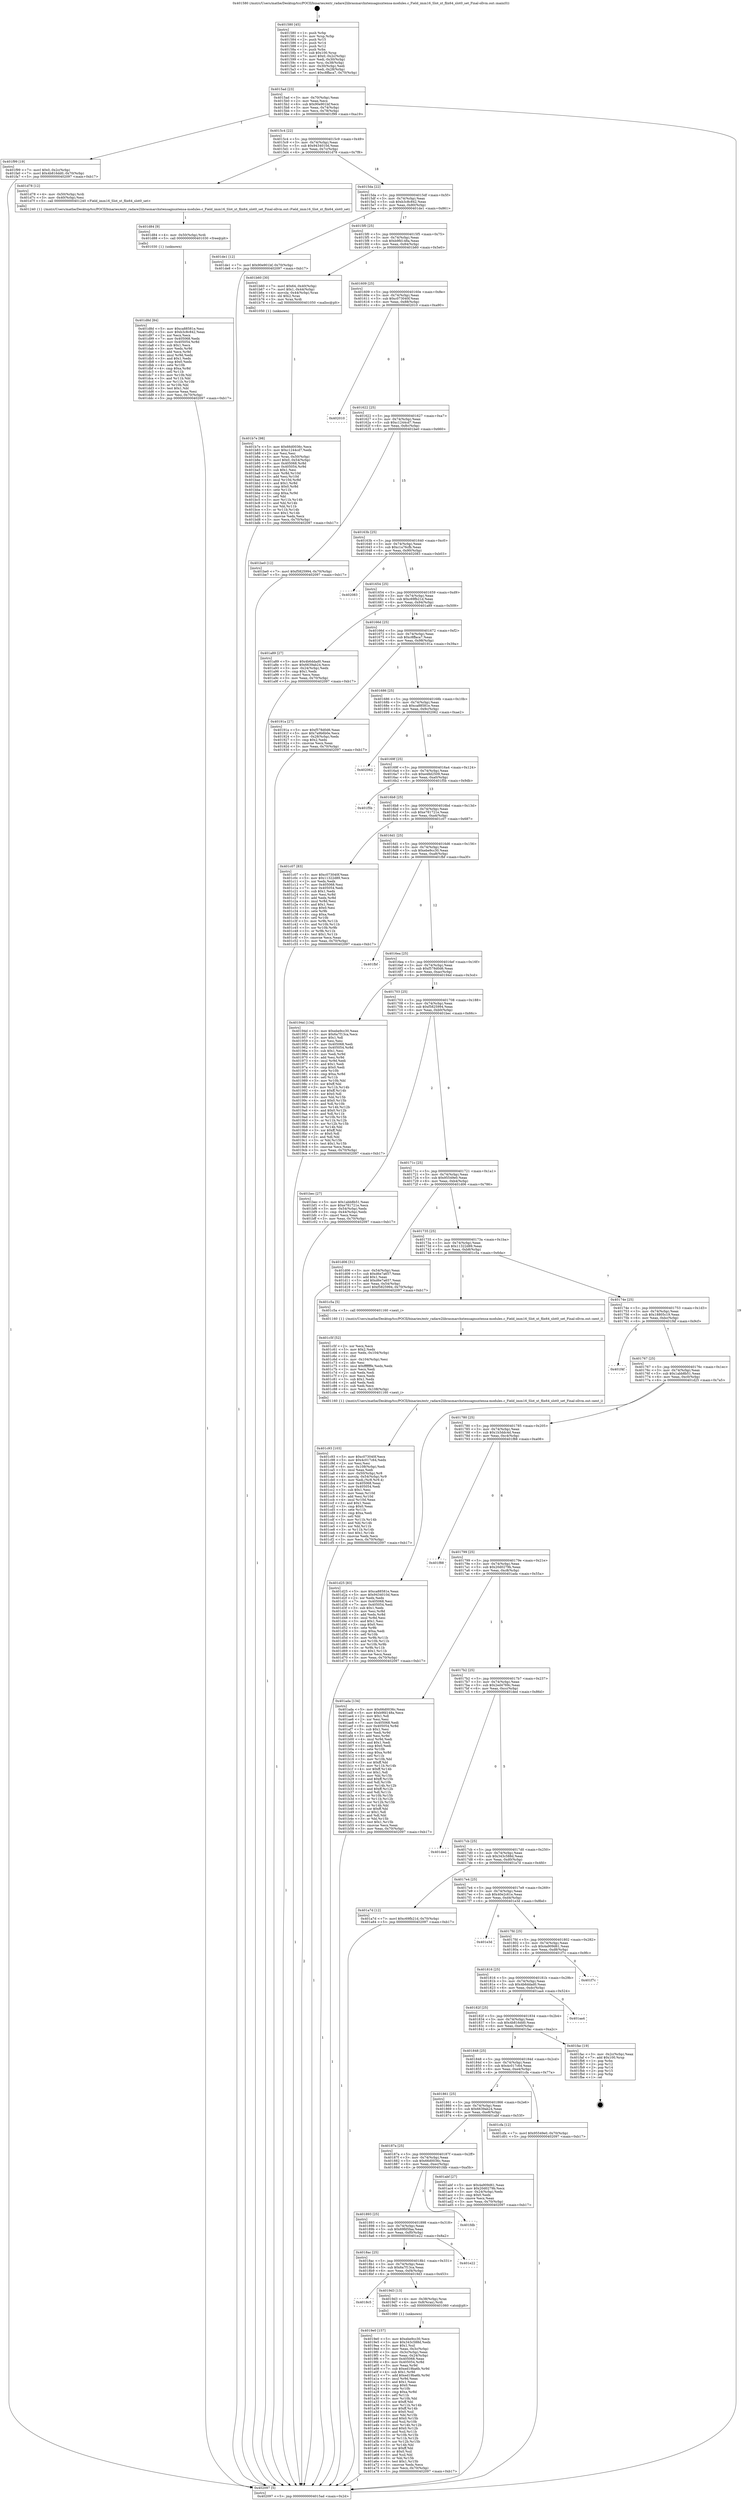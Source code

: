digraph "0x401580" {
  label = "0x401580 (/mnt/c/Users/mathe/Desktop/tcc/POCII/binaries/extr_radare2librasmarchxtensagnuxtensa-modules.c_Field_imm16_Slot_xt_flix64_slot0_set_Final-ollvm.out::main(0))"
  labelloc = "t"
  node[shape=record]

  Entry [label="",width=0.3,height=0.3,shape=circle,fillcolor=black,style=filled]
  "0x4015ad" [label="{
     0x4015ad [23]\l
     | [instrs]\l
     &nbsp;&nbsp;0x4015ad \<+3\>: mov -0x70(%rbp),%eax\l
     &nbsp;&nbsp;0x4015b0 \<+2\>: mov %eax,%ecx\l
     &nbsp;&nbsp;0x4015b2 \<+6\>: sub $0x90e901bf,%ecx\l
     &nbsp;&nbsp;0x4015b8 \<+3\>: mov %eax,-0x74(%rbp)\l
     &nbsp;&nbsp;0x4015bb \<+3\>: mov %ecx,-0x78(%rbp)\l
     &nbsp;&nbsp;0x4015be \<+6\>: je 0000000000401f99 \<main+0xa19\>\l
  }"]
  "0x401f99" [label="{
     0x401f99 [19]\l
     | [instrs]\l
     &nbsp;&nbsp;0x401f99 \<+7\>: movl $0x0,-0x2c(%rbp)\l
     &nbsp;&nbsp;0x401fa0 \<+7\>: movl $0x4b816dd0,-0x70(%rbp)\l
     &nbsp;&nbsp;0x401fa7 \<+5\>: jmp 0000000000402097 \<main+0xb17\>\l
  }"]
  "0x4015c4" [label="{
     0x4015c4 [22]\l
     | [instrs]\l
     &nbsp;&nbsp;0x4015c4 \<+5\>: jmp 00000000004015c9 \<main+0x49\>\l
     &nbsp;&nbsp;0x4015c9 \<+3\>: mov -0x74(%rbp),%eax\l
     &nbsp;&nbsp;0x4015cc \<+5\>: sub $0x9434010d,%eax\l
     &nbsp;&nbsp;0x4015d1 \<+3\>: mov %eax,-0x7c(%rbp)\l
     &nbsp;&nbsp;0x4015d4 \<+6\>: je 0000000000401d78 \<main+0x7f8\>\l
  }"]
  Exit [label="",width=0.3,height=0.3,shape=circle,fillcolor=black,style=filled,peripheries=2]
  "0x401d78" [label="{
     0x401d78 [12]\l
     | [instrs]\l
     &nbsp;&nbsp;0x401d78 \<+4\>: mov -0x50(%rbp),%rdi\l
     &nbsp;&nbsp;0x401d7c \<+3\>: mov -0x40(%rbp),%esi\l
     &nbsp;&nbsp;0x401d7f \<+5\>: call 0000000000401240 \<Field_imm16_Slot_xt_flix64_slot0_set\>\l
     | [calls]\l
     &nbsp;&nbsp;0x401240 \{1\} (/mnt/c/Users/mathe/Desktop/tcc/POCII/binaries/extr_radare2librasmarchxtensagnuxtensa-modules.c_Field_imm16_Slot_xt_flix64_slot0_set_Final-ollvm.out::Field_imm16_Slot_xt_flix64_slot0_set)\l
  }"]
  "0x4015da" [label="{
     0x4015da [22]\l
     | [instrs]\l
     &nbsp;&nbsp;0x4015da \<+5\>: jmp 00000000004015df \<main+0x5f\>\l
     &nbsp;&nbsp;0x4015df \<+3\>: mov -0x74(%rbp),%eax\l
     &nbsp;&nbsp;0x4015e2 \<+5\>: sub $0xb3c8c842,%eax\l
     &nbsp;&nbsp;0x4015e7 \<+3\>: mov %eax,-0x80(%rbp)\l
     &nbsp;&nbsp;0x4015ea \<+6\>: je 0000000000401de1 \<main+0x861\>\l
  }"]
  "0x401d8d" [label="{
     0x401d8d [84]\l
     | [instrs]\l
     &nbsp;&nbsp;0x401d8d \<+5\>: mov $0xca88581e,%esi\l
     &nbsp;&nbsp;0x401d92 \<+5\>: mov $0xb3c8c842,%eax\l
     &nbsp;&nbsp;0x401d97 \<+2\>: xor %ecx,%ecx\l
     &nbsp;&nbsp;0x401d99 \<+7\>: mov 0x405068,%edx\l
     &nbsp;&nbsp;0x401da0 \<+8\>: mov 0x405054,%r8d\l
     &nbsp;&nbsp;0x401da8 \<+3\>: sub $0x1,%ecx\l
     &nbsp;&nbsp;0x401dab \<+3\>: mov %edx,%r9d\l
     &nbsp;&nbsp;0x401dae \<+3\>: add %ecx,%r9d\l
     &nbsp;&nbsp;0x401db1 \<+4\>: imul %r9d,%edx\l
     &nbsp;&nbsp;0x401db5 \<+3\>: and $0x1,%edx\l
     &nbsp;&nbsp;0x401db8 \<+3\>: cmp $0x0,%edx\l
     &nbsp;&nbsp;0x401dbb \<+4\>: sete %r10b\l
     &nbsp;&nbsp;0x401dbf \<+4\>: cmp $0xa,%r8d\l
     &nbsp;&nbsp;0x401dc3 \<+4\>: setl %r11b\l
     &nbsp;&nbsp;0x401dc7 \<+3\>: mov %r10b,%bl\l
     &nbsp;&nbsp;0x401dca \<+3\>: and %r11b,%bl\l
     &nbsp;&nbsp;0x401dcd \<+3\>: xor %r11b,%r10b\l
     &nbsp;&nbsp;0x401dd0 \<+3\>: or %r10b,%bl\l
     &nbsp;&nbsp;0x401dd3 \<+3\>: test $0x1,%bl\l
     &nbsp;&nbsp;0x401dd6 \<+3\>: cmovne %eax,%esi\l
     &nbsp;&nbsp;0x401dd9 \<+3\>: mov %esi,-0x70(%rbp)\l
     &nbsp;&nbsp;0x401ddc \<+5\>: jmp 0000000000402097 \<main+0xb17\>\l
  }"]
  "0x401de1" [label="{
     0x401de1 [12]\l
     | [instrs]\l
     &nbsp;&nbsp;0x401de1 \<+7\>: movl $0x90e901bf,-0x70(%rbp)\l
     &nbsp;&nbsp;0x401de8 \<+5\>: jmp 0000000000402097 \<main+0xb17\>\l
  }"]
  "0x4015f0" [label="{
     0x4015f0 [25]\l
     | [instrs]\l
     &nbsp;&nbsp;0x4015f0 \<+5\>: jmp 00000000004015f5 \<main+0x75\>\l
     &nbsp;&nbsp;0x4015f5 \<+3\>: mov -0x74(%rbp),%eax\l
     &nbsp;&nbsp;0x4015f8 \<+5\>: sub $0xb9fd148a,%eax\l
     &nbsp;&nbsp;0x4015fd \<+6\>: mov %eax,-0x84(%rbp)\l
     &nbsp;&nbsp;0x401603 \<+6\>: je 0000000000401b60 \<main+0x5e0\>\l
  }"]
  "0x401d84" [label="{
     0x401d84 [9]\l
     | [instrs]\l
     &nbsp;&nbsp;0x401d84 \<+4\>: mov -0x50(%rbp),%rdi\l
     &nbsp;&nbsp;0x401d88 \<+5\>: call 0000000000401030 \<free@plt\>\l
     | [calls]\l
     &nbsp;&nbsp;0x401030 \{1\} (unknown)\l
  }"]
  "0x401b60" [label="{
     0x401b60 [30]\l
     | [instrs]\l
     &nbsp;&nbsp;0x401b60 \<+7\>: movl $0x64,-0x40(%rbp)\l
     &nbsp;&nbsp;0x401b67 \<+7\>: movl $0x1,-0x44(%rbp)\l
     &nbsp;&nbsp;0x401b6e \<+4\>: movslq -0x44(%rbp),%rax\l
     &nbsp;&nbsp;0x401b72 \<+4\>: shl $0x2,%rax\l
     &nbsp;&nbsp;0x401b76 \<+3\>: mov %rax,%rdi\l
     &nbsp;&nbsp;0x401b79 \<+5\>: call 0000000000401050 \<malloc@plt\>\l
     | [calls]\l
     &nbsp;&nbsp;0x401050 \{1\} (unknown)\l
  }"]
  "0x401609" [label="{
     0x401609 [25]\l
     | [instrs]\l
     &nbsp;&nbsp;0x401609 \<+5\>: jmp 000000000040160e \<main+0x8e\>\l
     &nbsp;&nbsp;0x40160e \<+3\>: mov -0x74(%rbp),%eax\l
     &nbsp;&nbsp;0x401611 \<+5\>: sub $0xc073040f,%eax\l
     &nbsp;&nbsp;0x401616 \<+6\>: mov %eax,-0x88(%rbp)\l
     &nbsp;&nbsp;0x40161c \<+6\>: je 0000000000402010 \<main+0xa90\>\l
  }"]
  "0x401c93" [label="{
     0x401c93 [103]\l
     | [instrs]\l
     &nbsp;&nbsp;0x401c93 \<+5\>: mov $0xc073040f,%ecx\l
     &nbsp;&nbsp;0x401c98 \<+5\>: mov $0x4c017c64,%edx\l
     &nbsp;&nbsp;0x401c9d \<+2\>: xor %esi,%esi\l
     &nbsp;&nbsp;0x401c9f \<+6\>: mov -0x108(%rbp),%edi\l
     &nbsp;&nbsp;0x401ca5 \<+3\>: imul %eax,%edi\l
     &nbsp;&nbsp;0x401ca8 \<+4\>: mov -0x50(%rbp),%r8\l
     &nbsp;&nbsp;0x401cac \<+4\>: movslq -0x54(%rbp),%r9\l
     &nbsp;&nbsp;0x401cb0 \<+4\>: mov %edi,(%r8,%r9,4)\l
     &nbsp;&nbsp;0x401cb4 \<+7\>: mov 0x405068,%eax\l
     &nbsp;&nbsp;0x401cbb \<+7\>: mov 0x405054,%edi\l
     &nbsp;&nbsp;0x401cc2 \<+3\>: sub $0x1,%esi\l
     &nbsp;&nbsp;0x401cc5 \<+3\>: mov %eax,%r10d\l
     &nbsp;&nbsp;0x401cc8 \<+3\>: add %esi,%r10d\l
     &nbsp;&nbsp;0x401ccb \<+4\>: imul %r10d,%eax\l
     &nbsp;&nbsp;0x401ccf \<+3\>: and $0x1,%eax\l
     &nbsp;&nbsp;0x401cd2 \<+3\>: cmp $0x0,%eax\l
     &nbsp;&nbsp;0x401cd5 \<+4\>: sete %r11b\l
     &nbsp;&nbsp;0x401cd9 \<+3\>: cmp $0xa,%edi\l
     &nbsp;&nbsp;0x401cdc \<+3\>: setl %bl\l
     &nbsp;&nbsp;0x401cdf \<+3\>: mov %r11b,%r14b\l
     &nbsp;&nbsp;0x401ce2 \<+3\>: and %bl,%r14b\l
     &nbsp;&nbsp;0x401ce5 \<+3\>: xor %bl,%r11b\l
     &nbsp;&nbsp;0x401ce8 \<+3\>: or %r11b,%r14b\l
     &nbsp;&nbsp;0x401ceb \<+4\>: test $0x1,%r14b\l
     &nbsp;&nbsp;0x401cef \<+3\>: cmovne %edx,%ecx\l
     &nbsp;&nbsp;0x401cf2 \<+3\>: mov %ecx,-0x70(%rbp)\l
     &nbsp;&nbsp;0x401cf5 \<+5\>: jmp 0000000000402097 \<main+0xb17\>\l
  }"]
  "0x402010" [label="{
     0x402010\l
  }", style=dashed]
  "0x401622" [label="{
     0x401622 [25]\l
     | [instrs]\l
     &nbsp;&nbsp;0x401622 \<+5\>: jmp 0000000000401627 \<main+0xa7\>\l
     &nbsp;&nbsp;0x401627 \<+3\>: mov -0x74(%rbp),%eax\l
     &nbsp;&nbsp;0x40162a \<+5\>: sub $0xc1244cd7,%eax\l
     &nbsp;&nbsp;0x40162f \<+6\>: mov %eax,-0x8c(%rbp)\l
     &nbsp;&nbsp;0x401635 \<+6\>: je 0000000000401be0 \<main+0x660\>\l
  }"]
  "0x401c5f" [label="{
     0x401c5f [52]\l
     | [instrs]\l
     &nbsp;&nbsp;0x401c5f \<+2\>: xor %ecx,%ecx\l
     &nbsp;&nbsp;0x401c61 \<+5\>: mov $0x2,%edx\l
     &nbsp;&nbsp;0x401c66 \<+6\>: mov %edx,-0x104(%rbp)\l
     &nbsp;&nbsp;0x401c6c \<+1\>: cltd\l
     &nbsp;&nbsp;0x401c6d \<+6\>: mov -0x104(%rbp),%esi\l
     &nbsp;&nbsp;0x401c73 \<+2\>: idiv %esi\l
     &nbsp;&nbsp;0x401c75 \<+6\>: imul $0xfffffffe,%edx,%edx\l
     &nbsp;&nbsp;0x401c7b \<+2\>: mov %ecx,%edi\l
     &nbsp;&nbsp;0x401c7d \<+2\>: sub %edx,%edi\l
     &nbsp;&nbsp;0x401c7f \<+2\>: mov %ecx,%edx\l
     &nbsp;&nbsp;0x401c81 \<+3\>: sub $0x1,%edx\l
     &nbsp;&nbsp;0x401c84 \<+2\>: add %edx,%edi\l
     &nbsp;&nbsp;0x401c86 \<+2\>: sub %edi,%ecx\l
     &nbsp;&nbsp;0x401c88 \<+6\>: mov %ecx,-0x108(%rbp)\l
     &nbsp;&nbsp;0x401c8e \<+5\>: call 0000000000401160 \<next_i\>\l
     | [calls]\l
     &nbsp;&nbsp;0x401160 \{1\} (/mnt/c/Users/mathe/Desktop/tcc/POCII/binaries/extr_radare2librasmarchxtensagnuxtensa-modules.c_Field_imm16_Slot_xt_flix64_slot0_set_Final-ollvm.out::next_i)\l
  }"]
  "0x401be0" [label="{
     0x401be0 [12]\l
     | [instrs]\l
     &nbsp;&nbsp;0x401be0 \<+7\>: movl $0xf5825994,-0x70(%rbp)\l
     &nbsp;&nbsp;0x401be7 \<+5\>: jmp 0000000000402097 \<main+0xb17\>\l
  }"]
  "0x40163b" [label="{
     0x40163b [25]\l
     | [instrs]\l
     &nbsp;&nbsp;0x40163b \<+5\>: jmp 0000000000401640 \<main+0xc0\>\l
     &nbsp;&nbsp;0x401640 \<+3\>: mov -0x74(%rbp),%eax\l
     &nbsp;&nbsp;0x401643 \<+5\>: sub $0xc1a76cfb,%eax\l
     &nbsp;&nbsp;0x401648 \<+6\>: mov %eax,-0x90(%rbp)\l
     &nbsp;&nbsp;0x40164e \<+6\>: je 0000000000402083 \<main+0xb03\>\l
  }"]
  "0x401b7e" [label="{
     0x401b7e [98]\l
     | [instrs]\l
     &nbsp;&nbsp;0x401b7e \<+5\>: mov $0x66d0036c,%ecx\l
     &nbsp;&nbsp;0x401b83 \<+5\>: mov $0xc1244cd7,%edx\l
     &nbsp;&nbsp;0x401b88 \<+2\>: xor %esi,%esi\l
     &nbsp;&nbsp;0x401b8a \<+4\>: mov %rax,-0x50(%rbp)\l
     &nbsp;&nbsp;0x401b8e \<+7\>: movl $0x0,-0x54(%rbp)\l
     &nbsp;&nbsp;0x401b95 \<+8\>: mov 0x405068,%r8d\l
     &nbsp;&nbsp;0x401b9d \<+8\>: mov 0x405054,%r9d\l
     &nbsp;&nbsp;0x401ba5 \<+3\>: sub $0x1,%esi\l
     &nbsp;&nbsp;0x401ba8 \<+3\>: mov %r8d,%r10d\l
     &nbsp;&nbsp;0x401bab \<+3\>: add %esi,%r10d\l
     &nbsp;&nbsp;0x401bae \<+4\>: imul %r10d,%r8d\l
     &nbsp;&nbsp;0x401bb2 \<+4\>: and $0x1,%r8d\l
     &nbsp;&nbsp;0x401bb6 \<+4\>: cmp $0x0,%r8d\l
     &nbsp;&nbsp;0x401bba \<+4\>: sete %r11b\l
     &nbsp;&nbsp;0x401bbe \<+4\>: cmp $0xa,%r9d\l
     &nbsp;&nbsp;0x401bc2 \<+3\>: setl %bl\l
     &nbsp;&nbsp;0x401bc5 \<+3\>: mov %r11b,%r14b\l
     &nbsp;&nbsp;0x401bc8 \<+3\>: and %bl,%r14b\l
     &nbsp;&nbsp;0x401bcb \<+3\>: xor %bl,%r11b\l
     &nbsp;&nbsp;0x401bce \<+3\>: or %r11b,%r14b\l
     &nbsp;&nbsp;0x401bd1 \<+4\>: test $0x1,%r14b\l
     &nbsp;&nbsp;0x401bd5 \<+3\>: cmovne %edx,%ecx\l
     &nbsp;&nbsp;0x401bd8 \<+3\>: mov %ecx,-0x70(%rbp)\l
     &nbsp;&nbsp;0x401bdb \<+5\>: jmp 0000000000402097 \<main+0xb17\>\l
  }"]
  "0x402083" [label="{
     0x402083\l
  }", style=dashed]
  "0x401654" [label="{
     0x401654 [25]\l
     | [instrs]\l
     &nbsp;&nbsp;0x401654 \<+5\>: jmp 0000000000401659 \<main+0xd9\>\l
     &nbsp;&nbsp;0x401659 \<+3\>: mov -0x74(%rbp),%eax\l
     &nbsp;&nbsp;0x40165c \<+5\>: sub $0xc69fb21d,%eax\l
     &nbsp;&nbsp;0x401661 \<+6\>: mov %eax,-0x94(%rbp)\l
     &nbsp;&nbsp;0x401667 \<+6\>: je 0000000000401a89 \<main+0x509\>\l
  }"]
  "0x4019e0" [label="{
     0x4019e0 [157]\l
     | [instrs]\l
     &nbsp;&nbsp;0x4019e0 \<+5\>: mov $0xebe9cc30,%ecx\l
     &nbsp;&nbsp;0x4019e5 \<+5\>: mov $0x343c588d,%edx\l
     &nbsp;&nbsp;0x4019ea \<+3\>: mov $0x1,%sil\l
     &nbsp;&nbsp;0x4019ed \<+3\>: mov %eax,-0x3c(%rbp)\l
     &nbsp;&nbsp;0x4019f0 \<+3\>: mov -0x3c(%rbp),%eax\l
     &nbsp;&nbsp;0x4019f3 \<+3\>: mov %eax,-0x24(%rbp)\l
     &nbsp;&nbsp;0x4019f6 \<+7\>: mov 0x405068,%eax\l
     &nbsp;&nbsp;0x4019fd \<+8\>: mov 0x405054,%r8d\l
     &nbsp;&nbsp;0x401a05 \<+3\>: mov %eax,%r9d\l
     &nbsp;&nbsp;0x401a08 \<+7\>: sub $0xed19ba6b,%r9d\l
     &nbsp;&nbsp;0x401a0f \<+4\>: sub $0x1,%r9d\l
     &nbsp;&nbsp;0x401a13 \<+7\>: add $0xed19ba6b,%r9d\l
     &nbsp;&nbsp;0x401a1a \<+4\>: imul %r9d,%eax\l
     &nbsp;&nbsp;0x401a1e \<+3\>: and $0x1,%eax\l
     &nbsp;&nbsp;0x401a21 \<+3\>: cmp $0x0,%eax\l
     &nbsp;&nbsp;0x401a24 \<+4\>: sete %r10b\l
     &nbsp;&nbsp;0x401a28 \<+4\>: cmp $0xa,%r8d\l
     &nbsp;&nbsp;0x401a2c \<+4\>: setl %r11b\l
     &nbsp;&nbsp;0x401a30 \<+3\>: mov %r10b,%bl\l
     &nbsp;&nbsp;0x401a33 \<+3\>: xor $0xff,%bl\l
     &nbsp;&nbsp;0x401a36 \<+3\>: mov %r11b,%r14b\l
     &nbsp;&nbsp;0x401a39 \<+4\>: xor $0xff,%r14b\l
     &nbsp;&nbsp;0x401a3d \<+4\>: xor $0x0,%sil\l
     &nbsp;&nbsp;0x401a41 \<+3\>: mov %bl,%r15b\l
     &nbsp;&nbsp;0x401a44 \<+4\>: and $0x0,%r15b\l
     &nbsp;&nbsp;0x401a48 \<+3\>: and %sil,%r10b\l
     &nbsp;&nbsp;0x401a4b \<+3\>: mov %r14b,%r12b\l
     &nbsp;&nbsp;0x401a4e \<+4\>: and $0x0,%r12b\l
     &nbsp;&nbsp;0x401a52 \<+3\>: and %sil,%r11b\l
     &nbsp;&nbsp;0x401a55 \<+3\>: or %r10b,%r15b\l
     &nbsp;&nbsp;0x401a58 \<+3\>: or %r11b,%r12b\l
     &nbsp;&nbsp;0x401a5b \<+3\>: xor %r12b,%r15b\l
     &nbsp;&nbsp;0x401a5e \<+3\>: or %r14b,%bl\l
     &nbsp;&nbsp;0x401a61 \<+3\>: xor $0xff,%bl\l
     &nbsp;&nbsp;0x401a64 \<+4\>: or $0x0,%sil\l
     &nbsp;&nbsp;0x401a68 \<+3\>: and %sil,%bl\l
     &nbsp;&nbsp;0x401a6b \<+3\>: or %bl,%r15b\l
     &nbsp;&nbsp;0x401a6e \<+4\>: test $0x1,%r15b\l
     &nbsp;&nbsp;0x401a72 \<+3\>: cmovne %edx,%ecx\l
     &nbsp;&nbsp;0x401a75 \<+3\>: mov %ecx,-0x70(%rbp)\l
     &nbsp;&nbsp;0x401a78 \<+5\>: jmp 0000000000402097 \<main+0xb17\>\l
  }"]
  "0x401a89" [label="{
     0x401a89 [27]\l
     | [instrs]\l
     &nbsp;&nbsp;0x401a89 \<+5\>: mov $0x4b6ddad0,%eax\l
     &nbsp;&nbsp;0x401a8e \<+5\>: mov $0x6639ab24,%ecx\l
     &nbsp;&nbsp;0x401a93 \<+3\>: mov -0x24(%rbp),%edx\l
     &nbsp;&nbsp;0x401a96 \<+3\>: cmp $0x1,%edx\l
     &nbsp;&nbsp;0x401a99 \<+3\>: cmovl %ecx,%eax\l
     &nbsp;&nbsp;0x401a9c \<+3\>: mov %eax,-0x70(%rbp)\l
     &nbsp;&nbsp;0x401a9f \<+5\>: jmp 0000000000402097 \<main+0xb17\>\l
  }"]
  "0x40166d" [label="{
     0x40166d [25]\l
     | [instrs]\l
     &nbsp;&nbsp;0x40166d \<+5\>: jmp 0000000000401672 \<main+0xf2\>\l
     &nbsp;&nbsp;0x401672 \<+3\>: mov -0x74(%rbp),%eax\l
     &nbsp;&nbsp;0x401675 \<+5\>: sub $0xc8ffaca7,%eax\l
     &nbsp;&nbsp;0x40167a \<+6\>: mov %eax,-0x98(%rbp)\l
     &nbsp;&nbsp;0x401680 \<+6\>: je 000000000040191a \<main+0x39a\>\l
  }"]
  "0x4018c5" [label="{
     0x4018c5\l
  }", style=dashed]
  "0x40191a" [label="{
     0x40191a [27]\l
     | [instrs]\l
     &nbsp;&nbsp;0x40191a \<+5\>: mov $0xf578d0d6,%eax\l
     &nbsp;&nbsp;0x40191f \<+5\>: mov $0x7a9b6b0e,%ecx\l
     &nbsp;&nbsp;0x401924 \<+3\>: mov -0x28(%rbp),%edx\l
     &nbsp;&nbsp;0x401927 \<+3\>: cmp $0x2,%edx\l
     &nbsp;&nbsp;0x40192a \<+3\>: cmovne %ecx,%eax\l
     &nbsp;&nbsp;0x40192d \<+3\>: mov %eax,-0x70(%rbp)\l
     &nbsp;&nbsp;0x401930 \<+5\>: jmp 0000000000402097 \<main+0xb17\>\l
  }"]
  "0x401686" [label="{
     0x401686 [25]\l
     | [instrs]\l
     &nbsp;&nbsp;0x401686 \<+5\>: jmp 000000000040168b \<main+0x10b\>\l
     &nbsp;&nbsp;0x40168b \<+3\>: mov -0x74(%rbp),%eax\l
     &nbsp;&nbsp;0x40168e \<+5\>: sub $0xca88581e,%eax\l
     &nbsp;&nbsp;0x401693 \<+6\>: mov %eax,-0x9c(%rbp)\l
     &nbsp;&nbsp;0x401699 \<+6\>: je 0000000000402062 \<main+0xae2\>\l
  }"]
  "0x402097" [label="{
     0x402097 [5]\l
     | [instrs]\l
     &nbsp;&nbsp;0x402097 \<+5\>: jmp 00000000004015ad \<main+0x2d\>\l
  }"]
  "0x401580" [label="{
     0x401580 [45]\l
     | [instrs]\l
     &nbsp;&nbsp;0x401580 \<+1\>: push %rbp\l
     &nbsp;&nbsp;0x401581 \<+3\>: mov %rsp,%rbp\l
     &nbsp;&nbsp;0x401584 \<+2\>: push %r15\l
     &nbsp;&nbsp;0x401586 \<+2\>: push %r14\l
     &nbsp;&nbsp;0x401588 \<+2\>: push %r12\l
     &nbsp;&nbsp;0x40158a \<+1\>: push %rbx\l
     &nbsp;&nbsp;0x40158b \<+7\>: sub $0x100,%rsp\l
     &nbsp;&nbsp;0x401592 \<+7\>: movl $0x0,-0x2c(%rbp)\l
     &nbsp;&nbsp;0x401599 \<+3\>: mov %edi,-0x30(%rbp)\l
     &nbsp;&nbsp;0x40159c \<+4\>: mov %rsi,-0x38(%rbp)\l
     &nbsp;&nbsp;0x4015a0 \<+3\>: mov -0x30(%rbp),%edi\l
     &nbsp;&nbsp;0x4015a3 \<+3\>: mov %edi,-0x28(%rbp)\l
     &nbsp;&nbsp;0x4015a6 \<+7\>: movl $0xc8ffaca7,-0x70(%rbp)\l
  }"]
  "0x4019d3" [label="{
     0x4019d3 [13]\l
     | [instrs]\l
     &nbsp;&nbsp;0x4019d3 \<+4\>: mov -0x38(%rbp),%rax\l
     &nbsp;&nbsp;0x4019d7 \<+4\>: mov 0x8(%rax),%rdi\l
     &nbsp;&nbsp;0x4019db \<+5\>: call 0000000000401060 \<atoi@plt\>\l
     | [calls]\l
     &nbsp;&nbsp;0x401060 \{1\} (unknown)\l
  }"]
  "0x402062" [label="{
     0x402062\l
  }", style=dashed]
  "0x40169f" [label="{
     0x40169f [25]\l
     | [instrs]\l
     &nbsp;&nbsp;0x40169f \<+5\>: jmp 00000000004016a4 \<main+0x124\>\l
     &nbsp;&nbsp;0x4016a4 \<+3\>: mov -0x74(%rbp),%eax\l
     &nbsp;&nbsp;0x4016a7 \<+5\>: sub $0xe48d2509,%eax\l
     &nbsp;&nbsp;0x4016ac \<+6\>: mov %eax,-0xa0(%rbp)\l
     &nbsp;&nbsp;0x4016b2 \<+6\>: je 0000000000401f5b \<main+0x9db\>\l
  }"]
  "0x4018ac" [label="{
     0x4018ac [25]\l
     | [instrs]\l
     &nbsp;&nbsp;0x4018ac \<+5\>: jmp 00000000004018b1 \<main+0x331\>\l
     &nbsp;&nbsp;0x4018b1 \<+3\>: mov -0x74(%rbp),%eax\l
     &nbsp;&nbsp;0x4018b4 \<+5\>: sub $0x6a7f13ca,%eax\l
     &nbsp;&nbsp;0x4018b9 \<+6\>: mov %eax,-0xf4(%rbp)\l
     &nbsp;&nbsp;0x4018bf \<+6\>: je 00000000004019d3 \<main+0x453\>\l
  }"]
  "0x401f5b" [label="{
     0x401f5b\l
  }", style=dashed]
  "0x4016b8" [label="{
     0x4016b8 [25]\l
     | [instrs]\l
     &nbsp;&nbsp;0x4016b8 \<+5\>: jmp 00000000004016bd \<main+0x13d\>\l
     &nbsp;&nbsp;0x4016bd \<+3\>: mov -0x74(%rbp),%eax\l
     &nbsp;&nbsp;0x4016c0 \<+5\>: sub $0xe781721e,%eax\l
     &nbsp;&nbsp;0x4016c5 \<+6\>: mov %eax,-0xa4(%rbp)\l
     &nbsp;&nbsp;0x4016cb \<+6\>: je 0000000000401c07 \<main+0x687\>\l
  }"]
  "0x401e22" [label="{
     0x401e22\l
  }", style=dashed]
  "0x401c07" [label="{
     0x401c07 [83]\l
     | [instrs]\l
     &nbsp;&nbsp;0x401c07 \<+5\>: mov $0xc073040f,%eax\l
     &nbsp;&nbsp;0x401c0c \<+5\>: mov $0x11322d89,%ecx\l
     &nbsp;&nbsp;0x401c11 \<+2\>: xor %edx,%edx\l
     &nbsp;&nbsp;0x401c13 \<+7\>: mov 0x405068,%esi\l
     &nbsp;&nbsp;0x401c1a \<+7\>: mov 0x405054,%edi\l
     &nbsp;&nbsp;0x401c21 \<+3\>: sub $0x1,%edx\l
     &nbsp;&nbsp;0x401c24 \<+3\>: mov %esi,%r8d\l
     &nbsp;&nbsp;0x401c27 \<+3\>: add %edx,%r8d\l
     &nbsp;&nbsp;0x401c2a \<+4\>: imul %r8d,%esi\l
     &nbsp;&nbsp;0x401c2e \<+3\>: and $0x1,%esi\l
     &nbsp;&nbsp;0x401c31 \<+3\>: cmp $0x0,%esi\l
     &nbsp;&nbsp;0x401c34 \<+4\>: sete %r9b\l
     &nbsp;&nbsp;0x401c38 \<+3\>: cmp $0xa,%edi\l
     &nbsp;&nbsp;0x401c3b \<+4\>: setl %r10b\l
     &nbsp;&nbsp;0x401c3f \<+3\>: mov %r9b,%r11b\l
     &nbsp;&nbsp;0x401c42 \<+3\>: and %r10b,%r11b\l
     &nbsp;&nbsp;0x401c45 \<+3\>: xor %r10b,%r9b\l
     &nbsp;&nbsp;0x401c48 \<+3\>: or %r9b,%r11b\l
     &nbsp;&nbsp;0x401c4b \<+4\>: test $0x1,%r11b\l
     &nbsp;&nbsp;0x401c4f \<+3\>: cmovne %ecx,%eax\l
     &nbsp;&nbsp;0x401c52 \<+3\>: mov %eax,-0x70(%rbp)\l
     &nbsp;&nbsp;0x401c55 \<+5\>: jmp 0000000000402097 \<main+0xb17\>\l
  }"]
  "0x4016d1" [label="{
     0x4016d1 [25]\l
     | [instrs]\l
     &nbsp;&nbsp;0x4016d1 \<+5\>: jmp 00000000004016d6 \<main+0x156\>\l
     &nbsp;&nbsp;0x4016d6 \<+3\>: mov -0x74(%rbp),%eax\l
     &nbsp;&nbsp;0x4016d9 \<+5\>: sub $0xebe9cc30,%eax\l
     &nbsp;&nbsp;0x4016de \<+6\>: mov %eax,-0xa8(%rbp)\l
     &nbsp;&nbsp;0x4016e4 \<+6\>: je 0000000000401fbf \<main+0xa3f\>\l
  }"]
  "0x401893" [label="{
     0x401893 [25]\l
     | [instrs]\l
     &nbsp;&nbsp;0x401893 \<+5\>: jmp 0000000000401898 \<main+0x318\>\l
     &nbsp;&nbsp;0x401898 \<+3\>: mov -0x74(%rbp),%eax\l
     &nbsp;&nbsp;0x40189b \<+5\>: sub $0x69fd5faa,%eax\l
     &nbsp;&nbsp;0x4018a0 \<+6\>: mov %eax,-0xf0(%rbp)\l
     &nbsp;&nbsp;0x4018a6 \<+6\>: je 0000000000401e22 \<main+0x8a2\>\l
  }"]
  "0x401fbf" [label="{
     0x401fbf\l
  }", style=dashed]
  "0x4016ea" [label="{
     0x4016ea [25]\l
     | [instrs]\l
     &nbsp;&nbsp;0x4016ea \<+5\>: jmp 00000000004016ef \<main+0x16f\>\l
     &nbsp;&nbsp;0x4016ef \<+3\>: mov -0x74(%rbp),%eax\l
     &nbsp;&nbsp;0x4016f2 \<+5\>: sub $0xf578d0d6,%eax\l
     &nbsp;&nbsp;0x4016f7 \<+6\>: mov %eax,-0xac(%rbp)\l
     &nbsp;&nbsp;0x4016fd \<+6\>: je 000000000040194d \<main+0x3cd\>\l
  }"]
  "0x401fdb" [label="{
     0x401fdb\l
  }", style=dashed]
  "0x40194d" [label="{
     0x40194d [134]\l
     | [instrs]\l
     &nbsp;&nbsp;0x40194d \<+5\>: mov $0xebe9cc30,%eax\l
     &nbsp;&nbsp;0x401952 \<+5\>: mov $0x6a7f13ca,%ecx\l
     &nbsp;&nbsp;0x401957 \<+2\>: mov $0x1,%dl\l
     &nbsp;&nbsp;0x401959 \<+2\>: xor %esi,%esi\l
     &nbsp;&nbsp;0x40195b \<+7\>: mov 0x405068,%edi\l
     &nbsp;&nbsp;0x401962 \<+8\>: mov 0x405054,%r8d\l
     &nbsp;&nbsp;0x40196a \<+3\>: sub $0x1,%esi\l
     &nbsp;&nbsp;0x40196d \<+3\>: mov %edi,%r9d\l
     &nbsp;&nbsp;0x401970 \<+3\>: add %esi,%r9d\l
     &nbsp;&nbsp;0x401973 \<+4\>: imul %r9d,%edi\l
     &nbsp;&nbsp;0x401977 \<+3\>: and $0x1,%edi\l
     &nbsp;&nbsp;0x40197a \<+3\>: cmp $0x0,%edi\l
     &nbsp;&nbsp;0x40197d \<+4\>: sete %r10b\l
     &nbsp;&nbsp;0x401981 \<+4\>: cmp $0xa,%r8d\l
     &nbsp;&nbsp;0x401985 \<+4\>: setl %r11b\l
     &nbsp;&nbsp;0x401989 \<+3\>: mov %r10b,%bl\l
     &nbsp;&nbsp;0x40198c \<+3\>: xor $0xff,%bl\l
     &nbsp;&nbsp;0x40198f \<+3\>: mov %r11b,%r14b\l
     &nbsp;&nbsp;0x401992 \<+4\>: xor $0xff,%r14b\l
     &nbsp;&nbsp;0x401996 \<+3\>: xor $0x0,%dl\l
     &nbsp;&nbsp;0x401999 \<+3\>: mov %bl,%r15b\l
     &nbsp;&nbsp;0x40199c \<+4\>: and $0x0,%r15b\l
     &nbsp;&nbsp;0x4019a0 \<+3\>: and %dl,%r10b\l
     &nbsp;&nbsp;0x4019a3 \<+3\>: mov %r14b,%r12b\l
     &nbsp;&nbsp;0x4019a6 \<+4\>: and $0x0,%r12b\l
     &nbsp;&nbsp;0x4019aa \<+3\>: and %dl,%r11b\l
     &nbsp;&nbsp;0x4019ad \<+3\>: or %r10b,%r15b\l
     &nbsp;&nbsp;0x4019b0 \<+3\>: or %r11b,%r12b\l
     &nbsp;&nbsp;0x4019b3 \<+3\>: xor %r12b,%r15b\l
     &nbsp;&nbsp;0x4019b6 \<+3\>: or %r14b,%bl\l
     &nbsp;&nbsp;0x4019b9 \<+3\>: xor $0xff,%bl\l
     &nbsp;&nbsp;0x4019bc \<+3\>: or $0x0,%dl\l
     &nbsp;&nbsp;0x4019bf \<+2\>: and %dl,%bl\l
     &nbsp;&nbsp;0x4019c1 \<+3\>: or %bl,%r15b\l
     &nbsp;&nbsp;0x4019c4 \<+4\>: test $0x1,%r15b\l
     &nbsp;&nbsp;0x4019c8 \<+3\>: cmovne %ecx,%eax\l
     &nbsp;&nbsp;0x4019cb \<+3\>: mov %eax,-0x70(%rbp)\l
     &nbsp;&nbsp;0x4019ce \<+5\>: jmp 0000000000402097 \<main+0xb17\>\l
  }"]
  "0x401703" [label="{
     0x401703 [25]\l
     | [instrs]\l
     &nbsp;&nbsp;0x401703 \<+5\>: jmp 0000000000401708 \<main+0x188\>\l
     &nbsp;&nbsp;0x401708 \<+3\>: mov -0x74(%rbp),%eax\l
     &nbsp;&nbsp;0x40170b \<+5\>: sub $0xf5825994,%eax\l
     &nbsp;&nbsp;0x401710 \<+6\>: mov %eax,-0xb0(%rbp)\l
     &nbsp;&nbsp;0x401716 \<+6\>: je 0000000000401bec \<main+0x66c\>\l
  }"]
  "0x40187a" [label="{
     0x40187a [25]\l
     | [instrs]\l
     &nbsp;&nbsp;0x40187a \<+5\>: jmp 000000000040187f \<main+0x2ff\>\l
     &nbsp;&nbsp;0x40187f \<+3\>: mov -0x74(%rbp),%eax\l
     &nbsp;&nbsp;0x401882 \<+5\>: sub $0x66d0036c,%eax\l
     &nbsp;&nbsp;0x401887 \<+6\>: mov %eax,-0xec(%rbp)\l
     &nbsp;&nbsp;0x40188d \<+6\>: je 0000000000401fdb \<main+0xa5b\>\l
  }"]
  "0x401bec" [label="{
     0x401bec [27]\l
     | [instrs]\l
     &nbsp;&nbsp;0x401bec \<+5\>: mov $0x1abb8b51,%eax\l
     &nbsp;&nbsp;0x401bf1 \<+5\>: mov $0xe781721e,%ecx\l
     &nbsp;&nbsp;0x401bf6 \<+3\>: mov -0x54(%rbp),%edx\l
     &nbsp;&nbsp;0x401bf9 \<+3\>: cmp -0x44(%rbp),%edx\l
     &nbsp;&nbsp;0x401bfc \<+3\>: cmovl %ecx,%eax\l
     &nbsp;&nbsp;0x401bff \<+3\>: mov %eax,-0x70(%rbp)\l
     &nbsp;&nbsp;0x401c02 \<+5\>: jmp 0000000000402097 \<main+0xb17\>\l
  }"]
  "0x40171c" [label="{
     0x40171c [25]\l
     | [instrs]\l
     &nbsp;&nbsp;0x40171c \<+5\>: jmp 0000000000401721 \<main+0x1a1\>\l
     &nbsp;&nbsp;0x401721 \<+3\>: mov -0x74(%rbp),%eax\l
     &nbsp;&nbsp;0x401724 \<+5\>: sub $0x95549e0,%eax\l
     &nbsp;&nbsp;0x401729 \<+6\>: mov %eax,-0xb4(%rbp)\l
     &nbsp;&nbsp;0x40172f \<+6\>: je 0000000000401d06 \<main+0x786\>\l
  }"]
  "0x401abf" [label="{
     0x401abf [27]\l
     | [instrs]\l
     &nbsp;&nbsp;0x401abf \<+5\>: mov $0x4a909d61,%eax\l
     &nbsp;&nbsp;0x401ac4 \<+5\>: mov $0x20d0279b,%ecx\l
     &nbsp;&nbsp;0x401ac9 \<+3\>: mov -0x24(%rbp),%edx\l
     &nbsp;&nbsp;0x401acc \<+3\>: cmp $0x0,%edx\l
     &nbsp;&nbsp;0x401acf \<+3\>: cmove %ecx,%eax\l
     &nbsp;&nbsp;0x401ad2 \<+3\>: mov %eax,-0x70(%rbp)\l
     &nbsp;&nbsp;0x401ad5 \<+5\>: jmp 0000000000402097 \<main+0xb17\>\l
  }"]
  "0x401d06" [label="{
     0x401d06 [31]\l
     | [instrs]\l
     &nbsp;&nbsp;0x401d06 \<+3\>: mov -0x54(%rbp),%eax\l
     &nbsp;&nbsp;0x401d09 \<+5\>: sub $0xd6e7a657,%eax\l
     &nbsp;&nbsp;0x401d0e \<+3\>: add $0x1,%eax\l
     &nbsp;&nbsp;0x401d11 \<+5\>: add $0xd6e7a657,%eax\l
     &nbsp;&nbsp;0x401d16 \<+3\>: mov %eax,-0x54(%rbp)\l
     &nbsp;&nbsp;0x401d19 \<+7\>: movl $0xf5825994,-0x70(%rbp)\l
     &nbsp;&nbsp;0x401d20 \<+5\>: jmp 0000000000402097 \<main+0xb17\>\l
  }"]
  "0x401735" [label="{
     0x401735 [25]\l
     | [instrs]\l
     &nbsp;&nbsp;0x401735 \<+5\>: jmp 000000000040173a \<main+0x1ba\>\l
     &nbsp;&nbsp;0x40173a \<+3\>: mov -0x74(%rbp),%eax\l
     &nbsp;&nbsp;0x40173d \<+5\>: sub $0x11322d89,%eax\l
     &nbsp;&nbsp;0x401742 \<+6\>: mov %eax,-0xb8(%rbp)\l
     &nbsp;&nbsp;0x401748 \<+6\>: je 0000000000401c5a \<main+0x6da\>\l
  }"]
  "0x401861" [label="{
     0x401861 [25]\l
     | [instrs]\l
     &nbsp;&nbsp;0x401861 \<+5\>: jmp 0000000000401866 \<main+0x2e6\>\l
     &nbsp;&nbsp;0x401866 \<+3\>: mov -0x74(%rbp),%eax\l
     &nbsp;&nbsp;0x401869 \<+5\>: sub $0x6639ab24,%eax\l
     &nbsp;&nbsp;0x40186e \<+6\>: mov %eax,-0xe8(%rbp)\l
     &nbsp;&nbsp;0x401874 \<+6\>: je 0000000000401abf \<main+0x53f\>\l
  }"]
  "0x401c5a" [label="{
     0x401c5a [5]\l
     | [instrs]\l
     &nbsp;&nbsp;0x401c5a \<+5\>: call 0000000000401160 \<next_i\>\l
     | [calls]\l
     &nbsp;&nbsp;0x401160 \{1\} (/mnt/c/Users/mathe/Desktop/tcc/POCII/binaries/extr_radare2librasmarchxtensagnuxtensa-modules.c_Field_imm16_Slot_xt_flix64_slot0_set_Final-ollvm.out::next_i)\l
  }"]
  "0x40174e" [label="{
     0x40174e [25]\l
     | [instrs]\l
     &nbsp;&nbsp;0x40174e \<+5\>: jmp 0000000000401753 \<main+0x1d3\>\l
     &nbsp;&nbsp;0x401753 \<+3\>: mov -0x74(%rbp),%eax\l
     &nbsp;&nbsp;0x401756 \<+5\>: sub $0x18805c19,%eax\l
     &nbsp;&nbsp;0x40175b \<+6\>: mov %eax,-0xbc(%rbp)\l
     &nbsp;&nbsp;0x401761 \<+6\>: je 0000000000401f4f \<main+0x9cf\>\l
  }"]
  "0x401cfa" [label="{
     0x401cfa [12]\l
     | [instrs]\l
     &nbsp;&nbsp;0x401cfa \<+7\>: movl $0x95549e0,-0x70(%rbp)\l
     &nbsp;&nbsp;0x401d01 \<+5\>: jmp 0000000000402097 \<main+0xb17\>\l
  }"]
  "0x401f4f" [label="{
     0x401f4f\l
  }", style=dashed]
  "0x401767" [label="{
     0x401767 [25]\l
     | [instrs]\l
     &nbsp;&nbsp;0x401767 \<+5\>: jmp 000000000040176c \<main+0x1ec\>\l
     &nbsp;&nbsp;0x40176c \<+3\>: mov -0x74(%rbp),%eax\l
     &nbsp;&nbsp;0x40176f \<+5\>: sub $0x1abb8b51,%eax\l
     &nbsp;&nbsp;0x401774 \<+6\>: mov %eax,-0xc0(%rbp)\l
     &nbsp;&nbsp;0x40177a \<+6\>: je 0000000000401d25 \<main+0x7a5\>\l
  }"]
  "0x401848" [label="{
     0x401848 [25]\l
     | [instrs]\l
     &nbsp;&nbsp;0x401848 \<+5\>: jmp 000000000040184d \<main+0x2cd\>\l
     &nbsp;&nbsp;0x40184d \<+3\>: mov -0x74(%rbp),%eax\l
     &nbsp;&nbsp;0x401850 \<+5\>: sub $0x4c017c64,%eax\l
     &nbsp;&nbsp;0x401855 \<+6\>: mov %eax,-0xe4(%rbp)\l
     &nbsp;&nbsp;0x40185b \<+6\>: je 0000000000401cfa \<main+0x77a\>\l
  }"]
  "0x401d25" [label="{
     0x401d25 [83]\l
     | [instrs]\l
     &nbsp;&nbsp;0x401d25 \<+5\>: mov $0xca88581e,%eax\l
     &nbsp;&nbsp;0x401d2a \<+5\>: mov $0x9434010d,%ecx\l
     &nbsp;&nbsp;0x401d2f \<+2\>: xor %edx,%edx\l
     &nbsp;&nbsp;0x401d31 \<+7\>: mov 0x405068,%esi\l
     &nbsp;&nbsp;0x401d38 \<+7\>: mov 0x405054,%edi\l
     &nbsp;&nbsp;0x401d3f \<+3\>: sub $0x1,%edx\l
     &nbsp;&nbsp;0x401d42 \<+3\>: mov %esi,%r8d\l
     &nbsp;&nbsp;0x401d45 \<+3\>: add %edx,%r8d\l
     &nbsp;&nbsp;0x401d48 \<+4\>: imul %r8d,%esi\l
     &nbsp;&nbsp;0x401d4c \<+3\>: and $0x1,%esi\l
     &nbsp;&nbsp;0x401d4f \<+3\>: cmp $0x0,%esi\l
     &nbsp;&nbsp;0x401d52 \<+4\>: sete %r9b\l
     &nbsp;&nbsp;0x401d56 \<+3\>: cmp $0xa,%edi\l
     &nbsp;&nbsp;0x401d59 \<+4\>: setl %r10b\l
     &nbsp;&nbsp;0x401d5d \<+3\>: mov %r9b,%r11b\l
     &nbsp;&nbsp;0x401d60 \<+3\>: and %r10b,%r11b\l
     &nbsp;&nbsp;0x401d63 \<+3\>: xor %r10b,%r9b\l
     &nbsp;&nbsp;0x401d66 \<+3\>: or %r9b,%r11b\l
     &nbsp;&nbsp;0x401d69 \<+4\>: test $0x1,%r11b\l
     &nbsp;&nbsp;0x401d6d \<+3\>: cmovne %ecx,%eax\l
     &nbsp;&nbsp;0x401d70 \<+3\>: mov %eax,-0x70(%rbp)\l
     &nbsp;&nbsp;0x401d73 \<+5\>: jmp 0000000000402097 \<main+0xb17\>\l
  }"]
  "0x401780" [label="{
     0x401780 [25]\l
     | [instrs]\l
     &nbsp;&nbsp;0x401780 \<+5\>: jmp 0000000000401785 \<main+0x205\>\l
     &nbsp;&nbsp;0x401785 \<+3\>: mov -0x74(%rbp),%eax\l
     &nbsp;&nbsp;0x401788 \<+5\>: sub $0x1b3ddc4d,%eax\l
     &nbsp;&nbsp;0x40178d \<+6\>: mov %eax,-0xc4(%rbp)\l
     &nbsp;&nbsp;0x401793 \<+6\>: je 0000000000401f88 \<main+0xa08\>\l
  }"]
  "0x401fac" [label="{
     0x401fac [19]\l
     | [instrs]\l
     &nbsp;&nbsp;0x401fac \<+3\>: mov -0x2c(%rbp),%eax\l
     &nbsp;&nbsp;0x401faf \<+7\>: add $0x100,%rsp\l
     &nbsp;&nbsp;0x401fb6 \<+1\>: pop %rbx\l
     &nbsp;&nbsp;0x401fb7 \<+2\>: pop %r12\l
     &nbsp;&nbsp;0x401fb9 \<+2\>: pop %r14\l
     &nbsp;&nbsp;0x401fbb \<+2\>: pop %r15\l
     &nbsp;&nbsp;0x401fbd \<+1\>: pop %rbp\l
     &nbsp;&nbsp;0x401fbe \<+1\>: ret\l
  }"]
  "0x401f88" [label="{
     0x401f88\l
  }", style=dashed]
  "0x401799" [label="{
     0x401799 [25]\l
     | [instrs]\l
     &nbsp;&nbsp;0x401799 \<+5\>: jmp 000000000040179e \<main+0x21e\>\l
     &nbsp;&nbsp;0x40179e \<+3\>: mov -0x74(%rbp),%eax\l
     &nbsp;&nbsp;0x4017a1 \<+5\>: sub $0x20d0279b,%eax\l
     &nbsp;&nbsp;0x4017a6 \<+6\>: mov %eax,-0xc8(%rbp)\l
     &nbsp;&nbsp;0x4017ac \<+6\>: je 0000000000401ada \<main+0x55a\>\l
  }"]
  "0x40182f" [label="{
     0x40182f [25]\l
     | [instrs]\l
     &nbsp;&nbsp;0x40182f \<+5\>: jmp 0000000000401834 \<main+0x2b4\>\l
     &nbsp;&nbsp;0x401834 \<+3\>: mov -0x74(%rbp),%eax\l
     &nbsp;&nbsp;0x401837 \<+5\>: sub $0x4b816dd0,%eax\l
     &nbsp;&nbsp;0x40183c \<+6\>: mov %eax,-0xe0(%rbp)\l
     &nbsp;&nbsp;0x401842 \<+6\>: je 0000000000401fac \<main+0xa2c\>\l
  }"]
  "0x401ada" [label="{
     0x401ada [134]\l
     | [instrs]\l
     &nbsp;&nbsp;0x401ada \<+5\>: mov $0x66d0036c,%eax\l
     &nbsp;&nbsp;0x401adf \<+5\>: mov $0xb9fd148a,%ecx\l
     &nbsp;&nbsp;0x401ae4 \<+2\>: mov $0x1,%dl\l
     &nbsp;&nbsp;0x401ae6 \<+2\>: xor %esi,%esi\l
     &nbsp;&nbsp;0x401ae8 \<+7\>: mov 0x405068,%edi\l
     &nbsp;&nbsp;0x401aef \<+8\>: mov 0x405054,%r8d\l
     &nbsp;&nbsp;0x401af7 \<+3\>: sub $0x1,%esi\l
     &nbsp;&nbsp;0x401afa \<+3\>: mov %edi,%r9d\l
     &nbsp;&nbsp;0x401afd \<+3\>: add %esi,%r9d\l
     &nbsp;&nbsp;0x401b00 \<+4\>: imul %r9d,%edi\l
     &nbsp;&nbsp;0x401b04 \<+3\>: and $0x1,%edi\l
     &nbsp;&nbsp;0x401b07 \<+3\>: cmp $0x0,%edi\l
     &nbsp;&nbsp;0x401b0a \<+4\>: sete %r10b\l
     &nbsp;&nbsp;0x401b0e \<+4\>: cmp $0xa,%r8d\l
     &nbsp;&nbsp;0x401b12 \<+4\>: setl %r11b\l
     &nbsp;&nbsp;0x401b16 \<+3\>: mov %r10b,%bl\l
     &nbsp;&nbsp;0x401b19 \<+3\>: xor $0xff,%bl\l
     &nbsp;&nbsp;0x401b1c \<+3\>: mov %r11b,%r14b\l
     &nbsp;&nbsp;0x401b1f \<+4\>: xor $0xff,%r14b\l
     &nbsp;&nbsp;0x401b23 \<+3\>: xor $0x1,%dl\l
     &nbsp;&nbsp;0x401b26 \<+3\>: mov %bl,%r15b\l
     &nbsp;&nbsp;0x401b29 \<+4\>: and $0xff,%r15b\l
     &nbsp;&nbsp;0x401b2d \<+3\>: and %dl,%r10b\l
     &nbsp;&nbsp;0x401b30 \<+3\>: mov %r14b,%r12b\l
     &nbsp;&nbsp;0x401b33 \<+4\>: and $0xff,%r12b\l
     &nbsp;&nbsp;0x401b37 \<+3\>: and %dl,%r11b\l
     &nbsp;&nbsp;0x401b3a \<+3\>: or %r10b,%r15b\l
     &nbsp;&nbsp;0x401b3d \<+3\>: or %r11b,%r12b\l
     &nbsp;&nbsp;0x401b40 \<+3\>: xor %r12b,%r15b\l
     &nbsp;&nbsp;0x401b43 \<+3\>: or %r14b,%bl\l
     &nbsp;&nbsp;0x401b46 \<+3\>: xor $0xff,%bl\l
     &nbsp;&nbsp;0x401b49 \<+3\>: or $0x1,%dl\l
     &nbsp;&nbsp;0x401b4c \<+2\>: and %dl,%bl\l
     &nbsp;&nbsp;0x401b4e \<+3\>: or %bl,%r15b\l
     &nbsp;&nbsp;0x401b51 \<+4\>: test $0x1,%r15b\l
     &nbsp;&nbsp;0x401b55 \<+3\>: cmovne %ecx,%eax\l
     &nbsp;&nbsp;0x401b58 \<+3\>: mov %eax,-0x70(%rbp)\l
     &nbsp;&nbsp;0x401b5b \<+5\>: jmp 0000000000402097 \<main+0xb17\>\l
  }"]
  "0x4017b2" [label="{
     0x4017b2 [25]\l
     | [instrs]\l
     &nbsp;&nbsp;0x4017b2 \<+5\>: jmp 00000000004017b7 \<main+0x237\>\l
     &nbsp;&nbsp;0x4017b7 \<+3\>: mov -0x74(%rbp),%eax\l
     &nbsp;&nbsp;0x4017ba \<+5\>: sub $0x2ed4769c,%eax\l
     &nbsp;&nbsp;0x4017bf \<+6\>: mov %eax,-0xcc(%rbp)\l
     &nbsp;&nbsp;0x4017c5 \<+6\>: je 0000000000401ded \<main+0x86d\>\l
  }"]
  "0x401aa4" [label="{
     0x401aa4\l
  }", style=dashed]
  "0x401ded" [label="{
     0x401ded\l
  }", style=dashed]
  "0x4017cb" [label="{
     0x4017cb [25]\l
     | [instrs]\l
     &nbsp;&nbsp;0x4017cb \<+5\>: jmp 00000000004017d0 \<main+0x250\>\l
     &nbsp;&nbsp;0x4017d0 \<+3\>: mov -0x74(%rbp),%eax\l
     &nbsp;&nbsp;0x4017d3 \<+5\>: sub $0x343c588d,%eax\l
     &nbsp;&nbsp;0x4017d8 \<+6\>: mov %eax,-0xd0(%rbp)\l
     &nbsp;&nbsp;0x4017de \<+6\>: je 0000000000401a7d \<main+0x4fd\>\l
  }"]
  "0x401816" [label="{
     0x401816 [25]\l
     | [instrs]\l
     &nbsp;&nbsp;0x401816 \<+5\>: jmp 000000000040181b \<main+0x29b\>\l
     &nbsp;&nbsp;0x40181b \<+3\>: mov -0x74(%rbp),%eax\l
     &nbsp;&nbsp;0x40181e \<+5\>: sub $0x4b6ddad0,%eax\l
     &nbsp;&nbsp;0x401823 \<+6\>: mov %eax,-0xdc(%rbp)\l
     &nbsp;&nbsp;0x401829 \<+6\>: je 0000000000401aa4 \<main+0x524\>\l
  }"]
  "0x401a7d" [label="{
     0x401a7d [12]\l
     | [instrs]\l
     &nbsp;&nbsp;0x401a7d \<+7\>: movl $0xc69fb21d,-0x70(%rbp)\l
     &nbsp;&nbsp;0x401a84 \<+5\>: jmp 0000000000402097 \<main+0xb17\>\l
  }"]
  "0x4017e4" [label="{
     0x4017e4 [25]\l
     | [instrs]\l
     &nbsp;&nbsp;0x4017e4 \<+5\>: jmp 00000000004017e9 \<main+0x269\>\l
     &nbsp;&nbsp;0x4017e9 \<+3\>: mov -0x74(%rbp),%eax\l
     &nbsp;&nbsp;0x4017ec \<+5\>: sub $0x40e2c61e,%eax\l
     &nbsp;&nbsp;0x4017f1 \<+6\>: mov %eax,-0xd4(%rbp)\l
     &nbsp;&nbsp;0x4017f7 \<+6\>: je 0000000000401e3d \<main+0x8bd\>\l
  }"]
  "0x401f7c" [label="{
     0x401f7c\l
  }", style=dashed]
  "0x401e3d" [label="{
     0x401e3d\l
  }", style=dashed]
  "0x4017fd" [label="{
     0x4017fd [25]\l
     | [instrs]\l
     &nbsp;&nbsp;0x4017fd \<+5\>: jmp 0000000000401802 \<main+0x282\>\l
     &nbsp;&nbsp;0x401802 \<+3\>: mov -0x74(%rbp),%eax\l
     &nbsp;&nbsp;0x401805 \<+5\>: sub $0x4a909d61,%eax\l
     &nbsp;&nbsp;0x40180a \<+6\>: mov %eax,-0xd8(%rbp)\l
     &nbsp;&nbsp;0x401810 \<+6\>: je 0000000000401f7c \<main+0x9fc\>\l
  }"]
  Entry -> "0x401580" [label=" 1"]
  "0x4015ad" -> "0x401f99" [label=" 1"]
  "0x4015ad" -> "0x4015c4" [label=" 19"]
  "0x401fac" -> Exit [label=" 1"]
  "0x4015c4" -> "0x401d78" [label=" 1"]
  "0x4015c4" -> "0x4015da" [label=" 18"]
  "0x401f99" -> "0x402097" [label=" 1"]
  "0x4015da" -> "0x401de1" [label=" 1"]
  "0x4015da" -> "0x4015f0" [label=" 17"]
  "0x401de1" -> "0x402097" [label=" 1"]
  "0x4015f0" -> "0x401b60" [label=" 1"]
  "0x4015f0" -> "0x401609" [label=" 16"]
  "0x401d8d" -> "0x402097" [label=" 1"]
  "0x401609" -> "0x402010" [label=" 0"]
  "0x401609" -> "0x401622" [label=" 16"]
  "0x401d84" -> "0x401d8d" [label=" 1"]
  "0x401622" -> "0x401be0" [label=" 1"]
  "0x401622" -> "0x40163b" [label=" 15"]
  "0x401d78" -> "0x401d84" [label=" 1"]
  "0x40163b" -> "0x402083" [label=" 0"]
  "0x40163b" -> "0x401654" [label=" 15"]
  "0x401d25" -> "0x402097" [label=" 1"]
  "0x401654" -> "0x401a89" [label=" 1"]
  "0x401654" -> "0x40166d" [label=" 14"]
  "0x401d06" -> "0x402097" [label=" 1"]
  "0x40166d" -> "0x40191a" [label=" 1"]
  "0x40166d" -> "0x401686" [label=" 13"]
  "0x40191a" -> "0x402097" [label=" 1"]
  "0x401580" -> "0x4015ad" [label=" 1"]
  "0x402097" -> "0x4015ad" [label=" 19"]
  "0x401cfa" -> "0x402097" [label=" 1"]
  "0x401686" -> "0x402062" [label=" 0"]
  "0x401686" -> "0x40169f" [label=" 13"]
  "0x401c93" -> "0x402097" [label=" 1"]
  "0x40169f" -> "0x401f5b" [label=" 0"]
  "0x40169f" -> "0x4016b8" [label=" 13"]
  "0x401c5a" -> "0x401c5f" [label=" 1"]
  "0x4016b8" -> "0x401c07" [label=" 1"]
  "0x4016b8" -> "0x4016d1" [label=" 12"]
  "0x401c07" -> "0x402097" [label=" 1"]
  "0x4016d1" -> "0x401fbf" [label=" 0"]
  "0x4016d1" -> "0x4016ea" [label=" 12"]
  "0x401be0" -> "0x402097" [label=" 1"]
  "0x4016ea" -> "0x40194d" [label=" 1"]
  "0x4016ea" -> "0x401703" [label=" 11"]
  "0x40194d" -> "0x402097" [label=" 1"]
  "0x401b7e" -> "0x402097" [label=" 1"]
  "0x401703" -> "0x401bec" [label=" 2"]
  "0x401703" -> "0x40171c" [label=" 9"]
  "0x401ada" -> "0x402097" [label=" 1"]
  "0x40171c" -> "0x401d06" [label=" 1"]
  "0x40171c" -> "0x401735" [label=" 8"]
  "0x401abf" -> "0x402097" [label=" 1"]
  "0x401735" -> "0x401c5a" [label=" 1"]
  "0x401735" -> "0x40174e" [label=" 7"]
  "0x401a7d" -> "0x402097" [label=" 1"]
  "0x40174e" -> "0x401f4f" [label=" 0"]
  "0x40174e" -> "0x401767" [label=" 7"]
  "0x4019e0" -> "0x402097" [label=" 1"]
  "0x401767" -> "0x401d25" [label=" 1"]
  "0x401767" -> "0x401780" [label=" 6"]
  "0x4018ac" -> "0x4018c5" [label=" 0"]
  "0x401780" -> "0x401f88" [label=" 0"]
  "0x401780" -> "0x401799" [label=" 6"]
  "0x4018ac" -> "0x4019d3" [label=" 1"]
  "0x401799" -> "0x401ada" [label=" 1"]
  "0x401799" -> "0x4017b2" [label=" 5"]
  "0x401893" -> "0x4018ac" [label=" 1"]
  "0x4017b2" -> "0x401ded" [label=" 0"]
  "0x4017b2" -> "0x4017cb" [label=" 5"]
  "0x401893" -> "0x401e22" [label=" 0"]
  "0x4017cb" -> "0x401a7d" [label=" 1"]
  "0x4017cb" -> "0x4017e4" [label=" 4"]
  "0x40187a" -> "0x401893" [label=" 1"]
  "0x4017e4" -> "0x401e3d" [label=" 0"]
  "0x4017e4" -> "0x4017fd" [label=" 4"]
  "0x40187a" -> "0x401fdb" [label=" 0"]
  "0x4017fd" -> "0x401f7c" [label=" 0"]
  "0x4017fd" -> "0x401816" [label=" 4"]
  "0x401bec" -> "0x402097" [label=" 2"]
  "0x401816" -> "0x401aa4" [label=" 0"]
  "0x401816" -> "0x40182f" [label=" 4"]
  "0x401c5f" -> "0x401c93" [label=" 1"]
  "0x40182f" -> "0x401fac" [label=" 1"]
  "0x40182f" -> "0x401848" [label=" 3"]
  "0x4019d3" -> "0x4019e0" [label=" 1"]
  "0x401848" -> "0x401cfa" [label=" 1"]
  "0x401848" -> "0x401861" [label=" 2"]
  "0x401a89" -> "0x402097" [label=" 1"]
  "0x401861" -> "0x401abf" [label=" 1"]
  "0x401861" -> "0x40187a" [label=" 1"]
  "0x401b60" -> "0x401b7e" [label=" 1"]
}
